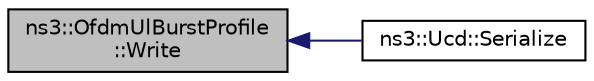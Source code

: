 digraph "ns3::OfdmUlBurstProfile::Write"
{
  edge [fontname="Helvetica",fontsize="10",labelfontname="Helvetica",labelfontsize="10"];
  node [fontname="Helvetica",fontsize="10",shape=record];
  rankdir="LR";
  Node1 [label="ns3::OfdmUlBurstProfile\l::Write",height=0.2,width=0.4,color="black", fillcolor="grey75", style="filled", fontcolor="black"];
  Node1 -> Node2 [dir="back",color="midnightblue",fontsize="10",style="solid"];
  Node2 [label="ns3::Ucd::Serialize",height=0.2,width=0.4,color="black", fillcolor="white", style="filled",URL="$db/dda/classns3_1_1Ucd.html#abcea8a06f3d7e07c21cb12b12ce36800"];
}
